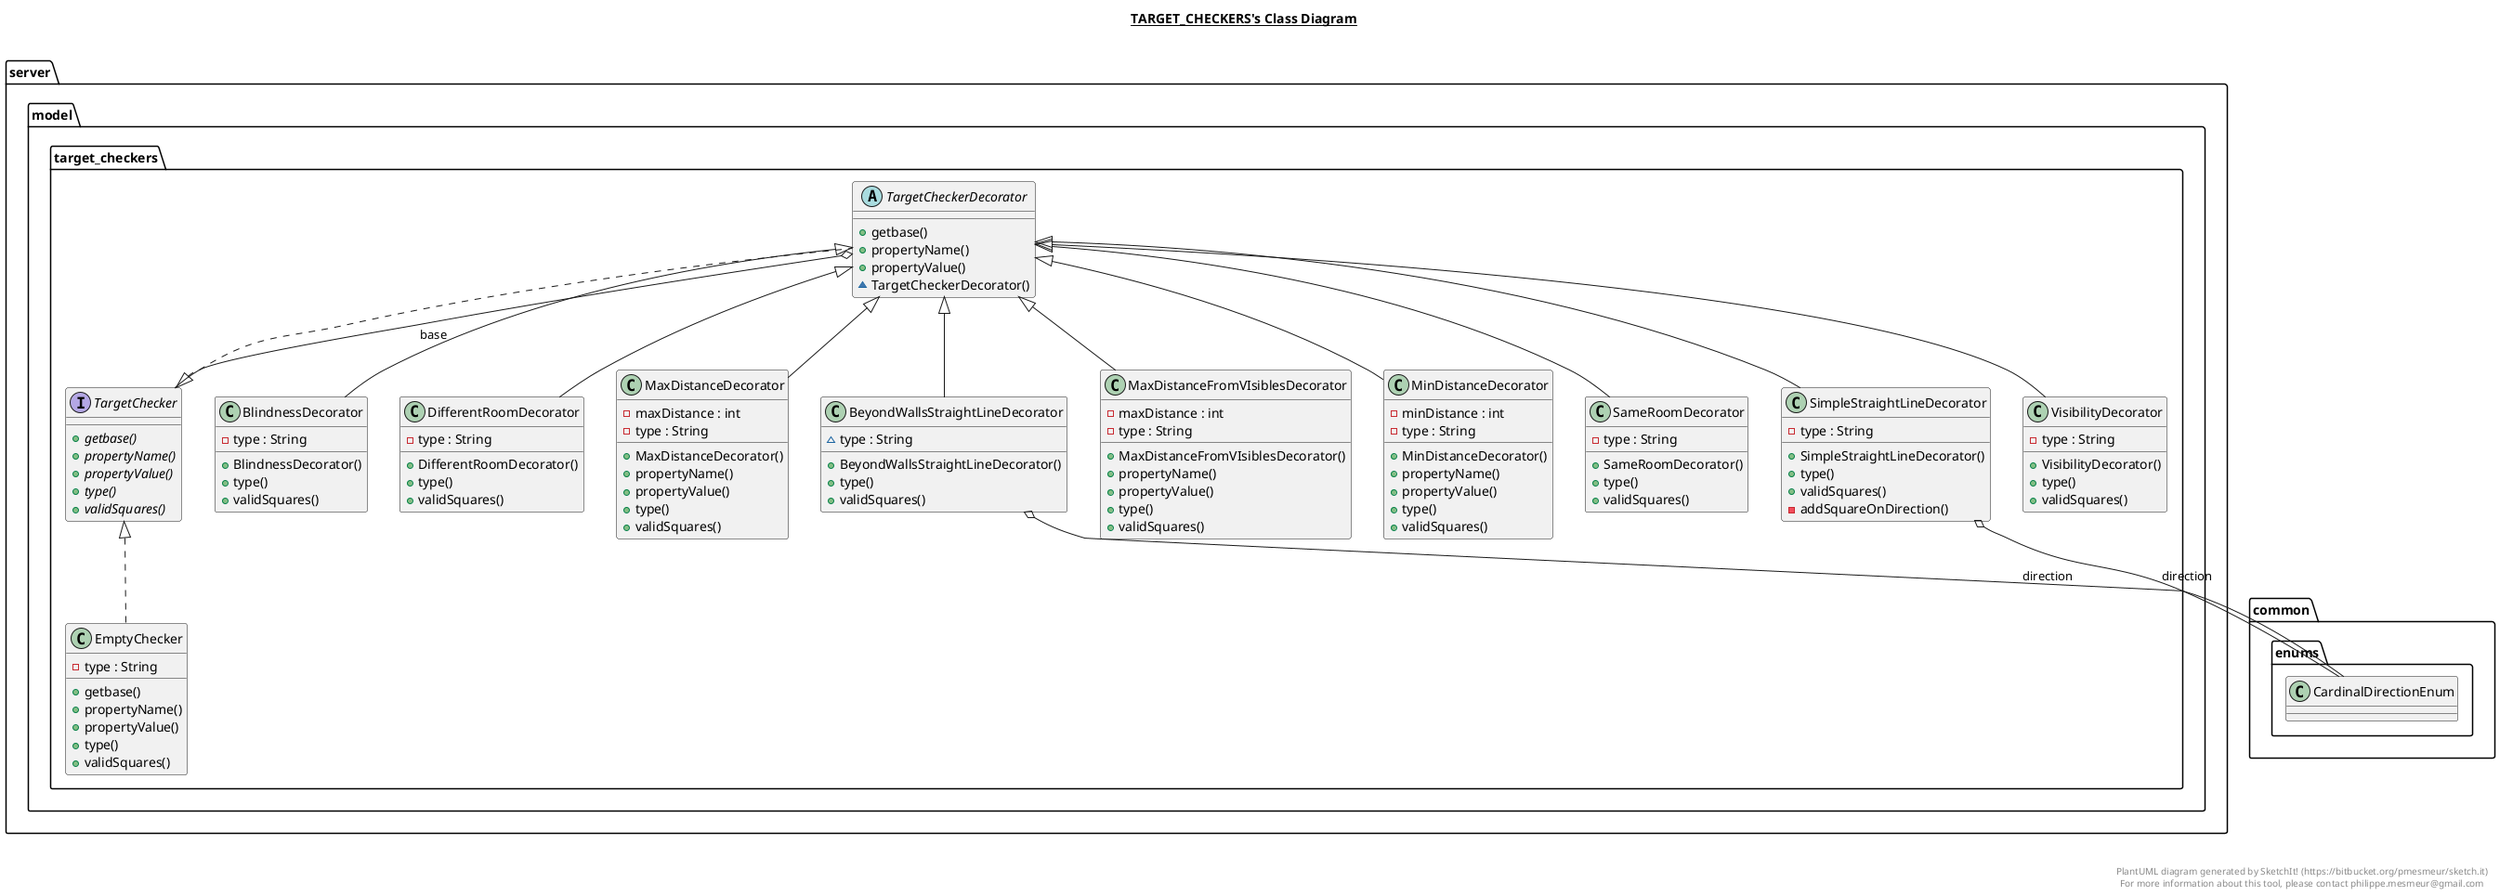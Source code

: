 @startuml

title __TARGET_CHECKERS's Class Diagram__\n

  namespace server {
    namespace model {
      namespace target_checkers {
        class server.model.target_checkers.BeyondWallsStraightLineDecorator {
            ~ type : String
            + BeyondWallsStraightLineDecorator()
            + type()
            + validSquares()
        }
      }
    }
  }
  

  namespace server {
    namespace model {
      namespace target_checkers {
        class server.model.target_checkers.BlindnessDecorator {
            - type : String
            + BlindnessDecorator()
            + type()
            + validSquares()
        }
      }
    }
  }
  

  namespace server {
    namespace model {
      namespace target_checkers {
        class server.model.target_checkers.DifferentRoomDecorator {
            - type : String
            + DifferentRoomDecorator()
            + type()
            + validSquares()
        }
      }
    }
  }
  

  namespace server {
    namespace model {
      namespace target_checkers {
        class server.model.target_checkers.EmptyChecker {
            - type : String
            + getbase()
            + propertyName()
            + propertyValue()
            + type()
            + validSquares()
        }
      }
    }
  }
  

  namespace server {
    namespace model {
      namespace target_checkers {
        class server.model.target_checkers.MaxDistanceDecorator {
            - maxDistance : int
            - type : String
            + MaxDistanceDecorator()
            + propertyName()
            + propertyValue()
            + type()
            + validSquares()
        }
      }
    }
  }
  

  namespace server {
    namespace model {
      namespace target_checkers {
        class server.model.target_checkers.MaxDistanceFromVIsiblesDecorator {
            - maxDistance : int
            - type : String
            + MaxDistanceFromVIsiblesDecorator()
            + propertyName()
            + propertyValue()
            + type()
            + validSquares()
        }
      }
    }
  }
  

  namespace server {
    namespace model {
      namespace target_checkers {
        class server.model.target_checkers.MinDistanceDecorator {
            - minDistance : int
            - type : String
            + MinDistanceDecorator()
            + propertyName()
            + propertyValue()
            + type()
            + validSquares()
        }
      }
    }
  }
  

  namespace server {
    namespace model {
      namespace target_checkers {
        class server.model.target_checkers.SameRoomDecorator {
            - type : String
            + SameRoomDecorator()
            + type()
            + validSquares()
        }
      }
    }
  }
  

  namespace server {
    namespace model {
      namespace target_checkers {
        class server.model.target_checkers.SimpleStraightLineDecorator {
            - type : String
            + SimpleStraightLineDecorator()
            + type()
            + validSquares()
            - addSquareOnDirection()
        }
      }
    }
  }
  

  namespace server {
    namespace model {
      namespace target_checkers {
        interface server.model.target_checkers.TargetChecker {
            {abstract} + getbase()
            {abstract} + propertyName()
            {abstract} + propertyValue()
            {abstract} + type()
            {abstract} + validSquares()
        }
      }
    }
  }
  

  namespace server {
    namespace model {
      namespace target_checkers {
        abstract class server.model.target_checkers.TargetCheckerDecorator {
            + getbase()
            + propertyName()
            + propertyValue()
            ~ TargetCheckerDecorator()
        }
      }
    }
  }
  

  namespace server {
    namespace model {
      namespace target_checkers {
        class server.model.target_checkers.VisibilityDecorator {
            - type : String
            + VisibilityDecorator()
            + type()
            + validSquares()
        }
      }
    }
  }
  

  server.model.target_checkers.BeyondWallsStraightLineDecorator -up-|> server.model.target_checkers.TargetCheckerDecorator
  server.model.target_checkers.BeyondWallsStraightLineDecorator o-- common.enums.CardinalDirectionEnum : direction
  server.model.target_checkers.BlindnessDecorator -up-|> server.model.target_checkers.TargetCheckerDecorator
  server.model.target_checkers.DifferentRoomDecorator -up-|> server.model.target_checkers.TargetCheckerDecorator
  server.model.target_checkers.EmptyChecker .up.|> server.model.target_checkers.TargetChecker
  server.model.target_checkers.MaxDistanceDecorator -up-|> server.model.target_checkers.TargetCheckerDecorator
  server.model.target_checkers.MaxDistanceFromVIsiblesDecorator -up-|> server.model.target_checkers.TargetCheckerDecorator
  server.model.target_checkers.MinDistanceDecorator -up-|> server.model.target_checkers.TargetCheckerDecorator
  server.model.target_checkers.SameRoomDecorator -up-|> server.model.target_checkers.TargetCheckerDecorator
  server.model.target_checkers.SimpleStraightLineDecorator -up-|> server.model.target_checkers.TargetCheckerDecorator
  server.model.target_checkers.SimpleStraightLineDecorator o-- common.enums.CardinalDirectionEnum : direction
  server.model.target_checkers.TargetCheckerDecorator .up.|> server.model.target_checkers.TargetChecker
  server.model.target_checkers.TargetCheckerDecorator o-- server.model.target_checkers.TargetChecker : base
  server.model.target_checkers.VisibilityDecorator -up-|> server.model.target_checkers.TargetCheckerDecorator


right footer


PlantUML diagram generated by SketchIt! (https://bitbucket.org/pmesmeur/sketch.it)
For more information about this tool, please contact philippe.mesmeur@gmail.com
endfooter

@enduml
